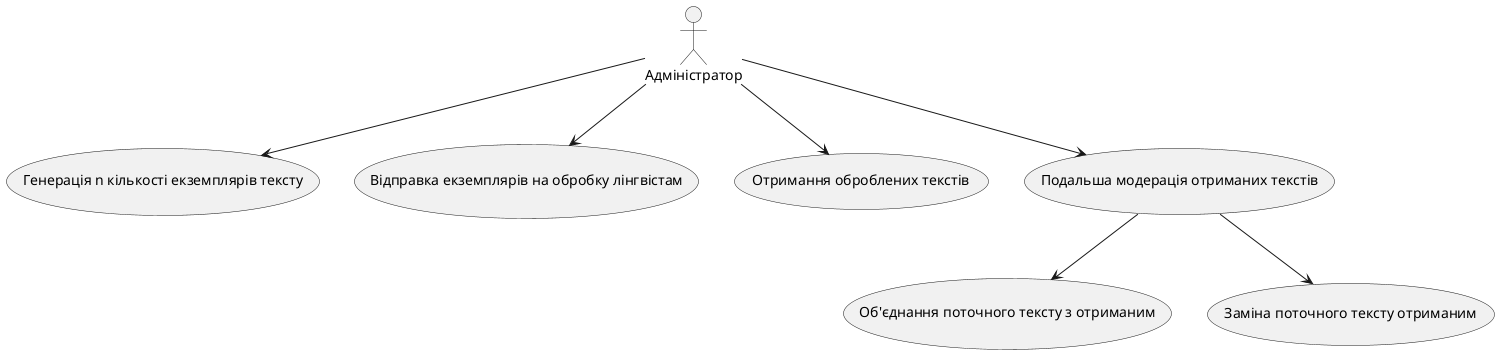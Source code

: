 @startuml
actor "Адміністратор" as Admin

usecase "Генерація n кількості екземплярів тексту" as SU1
usecase "Відправка екземплярів на обробку лінгвістам" as SU2
usecase "Отримання оброблених текстів" as SU3
usecase "Подальша модерація отриманих текстів" as SU4

usecase "Об'єднання поточного тексту з отриманим" as SG1
usecase "Заміна поточного тексту отриманим" as SG2

Admin-d-> SU1
Admin-d-> SU2
Admin-d-> SU3
Admin-d-> SU4
SU4-d-> SG1
SU4-d-> SG2
@enduml
